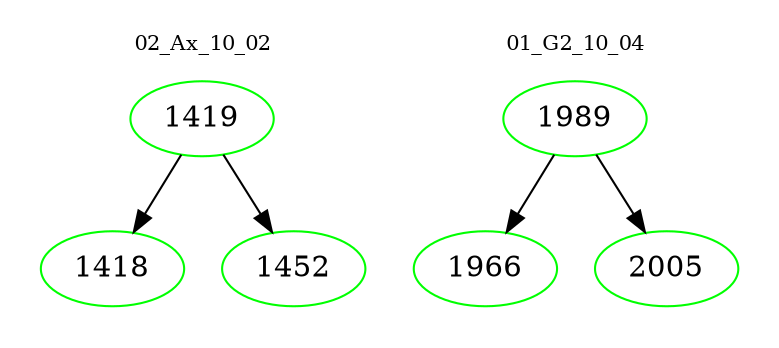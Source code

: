 digraph{
subgraph cluster_0 {
color = white
label = "02_Ax_10_02";
fontsize=10;
T0_1419 [label="1419", color="green"]
T0_1419 -> T0_1418 [color="black"]
T0_1418 [label="1418", color="green"]
T0_1419 -> T0_1452 [color="black"]
T0_1452 [label="1452", color="green"]
}
subgraph cluster_1 {
color = white
label = "01_G2_10_04";
fontsize=10;
T1_1989 [label="1989", color="green"]
T1_1989 -> T1_1966 [color="black"]
T1_1966 [label="1966", color="green"]
T1_1989 -> T1_2005 [color="black"]
T1_2005 [label="2005", color="green"]
}
}
